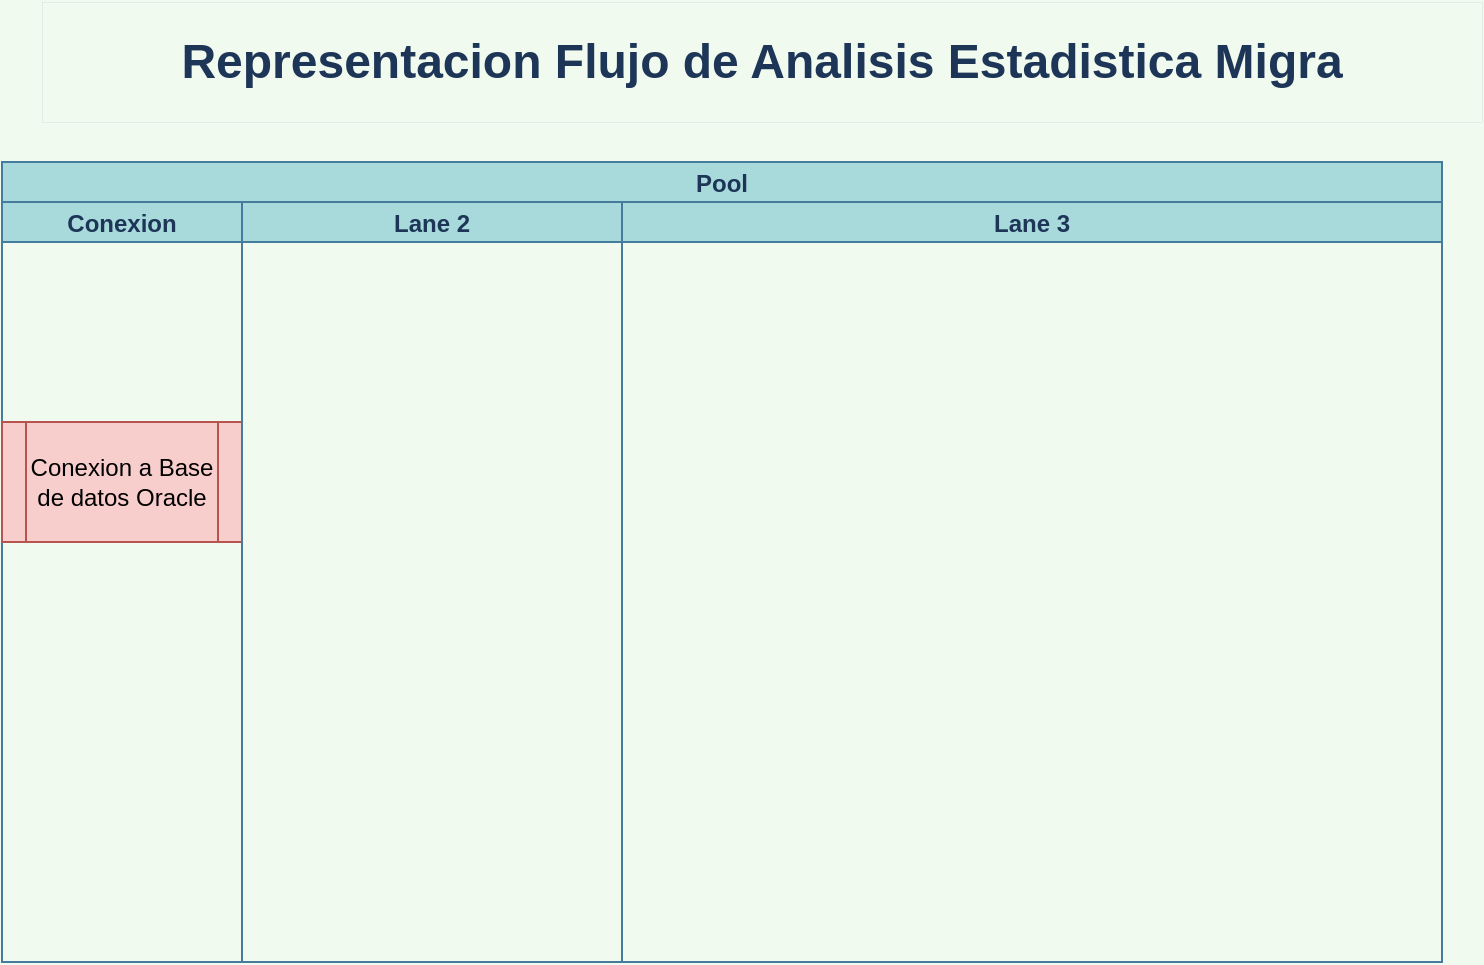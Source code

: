 <mxfile version="17.1.2" type="github">
  <diagram id="iWN_CsWxWYqK973oAs0j" name="Page-1">
    <mxGraphModel dx="1080" dy="479" grid="1" gridSize="10" guides="1" tooltips="1" connect="1" arrows="1" fold="1" page="1" pageScale="1" pageWidth="850" pageHeight="1100" background="#F1FAEE" math="0" shadow="0">
      <root>
        <mxCell id="0" />
        <mxCell id="1" parent="0" />
        <mxCell id="NdXc9xAfJtiQj9tUR-B1-1" value="&lt;h1&gt;Representacion Flujo de Analisis Estadistica Migra&lt;/h1&gt;" style="rounded=0;whiteSpace=wrap;html=1;dashed=1;dashPattern=1 4;fillColor=none;strokeWidth=0;strokeColor=#457B9D;fontColor=#1D3557;" parent="1" vertex="1">
          <mxGeometry x="70" y="10" width="720" height="60" as="geometry" />
        </mxCell>
        <mxCell id="3jcqGerY33Oy3_wfxMgn-15" value="Pool" style="swimlane;childLayout=stackLayout;resizeParent=1;resizeParentMax=0;startSize=20;fillColor=#A8DADC;strokeColor=#457B9D;fontColor=#1D3557;" vertex="1" parent="1">
          <mxGeometry x="50" y="90" width="720" height="400" as="geometry" />
        </mxCell>
        <mxCell id="3jcqGerY33Oy3_wfxMgn-16" value="Conexion" style="swimlane;startSize=20;fillColor=#A8DADC;strokeColor=#457B9D;fontColor=#1D3557;" vertex="1" parent="3jcqGerY33Oy3_wfxMgn-15">
          <mxGeometry y="20" width="120" height="380" as="geometry">
            <mxRectangle y="20" width="30" height="380" as="alternateBounds" />
          </mxGeometry>
        </mxCell>
        <mxCell id="3jcqGerY33Oy3_wfxMgn-19" value="Conexion a Base de datos Oracle" style="shape=process;whiteSpace=wrap;html=1;backgroundOutline=1;rounded=0;sketch=0;strokeColor=#b85450;fillColor=#f8cecc;" vertex="1" parent="3jcqGerY33Oy3_wfxMgn-16">
          <mxGeometry y="110" width="120" height="60" as="geometry" />
        </mxCell>
        <mxCell id="3jcqGerY33Oy3_wfxMgn-17" value="Lane 2" style="swimlane;startSize=20;fillColor=#A8DADC;strokeColor=#457B9D;fontColor=#1D3557;" vertex="1" parent="3jcqGerY33Oy3_wfxMgn-15">
          <mxGeometry x="120" y="20" width="190" height="380" as="geometry" />
        </mxCell>
        <mxCell id="3jcqGerY33Oy3_wfxMgn-18" value="Lane 3" style="swimlane;startSize=20;fillColor=#A8DADC;strokeColor=#457B9D;fontColor=#1D3557;" vertex="1" parent="3jcqGerY33Oy3_wfxMgn-15">
          <mxGeometry x="310" y="20" width="410" height="380" as="geometry" />
        </mxCell>
      </root>
    </mxGraphModel>
  </diagram>
</mxfile>
